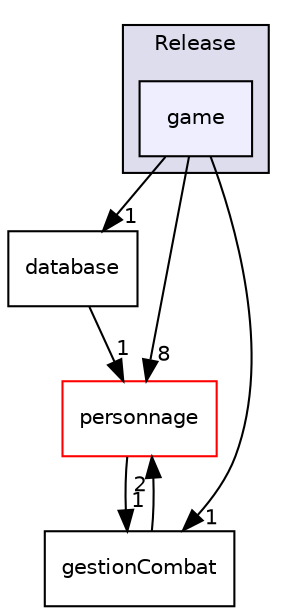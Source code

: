 digraph "Release/game" {
  compound=true
  node [ fontsize="10", fontname="Helvetica"];
  edge [ labelfontsize="10", labelfontname="Helvetica"];
  subgraph clusterdir_92709420fde8ca446636ff7c23065e8b {
    graph [ bgcolor="#ddddee", pencolor="black", label="Release" fontname="Helvetica", fontsize="10", URL="dir_92709420fde8ca446636ff7c23065e8b.html"]
  dir_6f4f804087b8ddb1effea68dbabb10de [shape=box, label="game", style="filled", fillcolor="#eeeeff", pencolor="black", URL="dir_6f4f804087b8ddb1effea68dbabb10de.html"];
  }
  dir_bb370cf16fbe4e4e2564525a5dd9cafc [shape=box label="database" URL="dir_bb370cf16fbe4e4e2564525a5dd9cafc.html"];
  dir_6a7db5585b58a86db9bdf01f9d1be1bc [shape=box label="gestionCombat" URL="dir_6a7db5585b58a86db9bdf01f9d1be1bc.html"];
  dir_3f0aabf6415b49a526ddd50d35f12c27 [shape=box label="personnage" fillcolor="white" style="filled" color="red" URL="dir_3f0aabf6415b49a526ddd50d35f12c27.html"];
  dir_bb370cf16fbe4e4e2564525a5dd9cafc->dir_3f0aabf6415b49a526ddd50d35f12c27 [headlabel="1", labeldistance=1.5 headhref="dir_000001_000005.html"];
  dir_6f4f804087b8ddb1effea68dbabb10de->dir_bb370cf16fbe4e4e2564525a5dd9cafc [headlabel="1", labeldistance=1.5 headhref="dir_000002_000001.html"];
  dir_6f4f804087b8ddb1effea68dbabb10de->dir_6a7db5585b58a86db9bdf01f9d1be1bc [headlabel="1", labeldistance=1.5 headhref="dir_000002_000003.html"];
  dir_6f4f804087b8ddb1effea68dbabb10de->dir_3f0aabf6415b49a526ddd50d35f12c27 [headlabel="8", labeldistance=1.5 headhref="dir_000002_000005.html"];
  dir_6a7db5585b58a86db9bdf01f9d1be1bc->dir_3f0aabf6415b49a526ddd50d35f12c27 [headlabel="2", labeldistance=1.5 headhref="dir_000003_000005.html"];
  dir_3f0aabf6415b49a526ddd50d35f12c27->dir_6a7db5585b58a86db9bdf01f9d1be1bc [headlabel="1", labeldistance=1.5 headhref="dir_000005_000003.html"];
}
